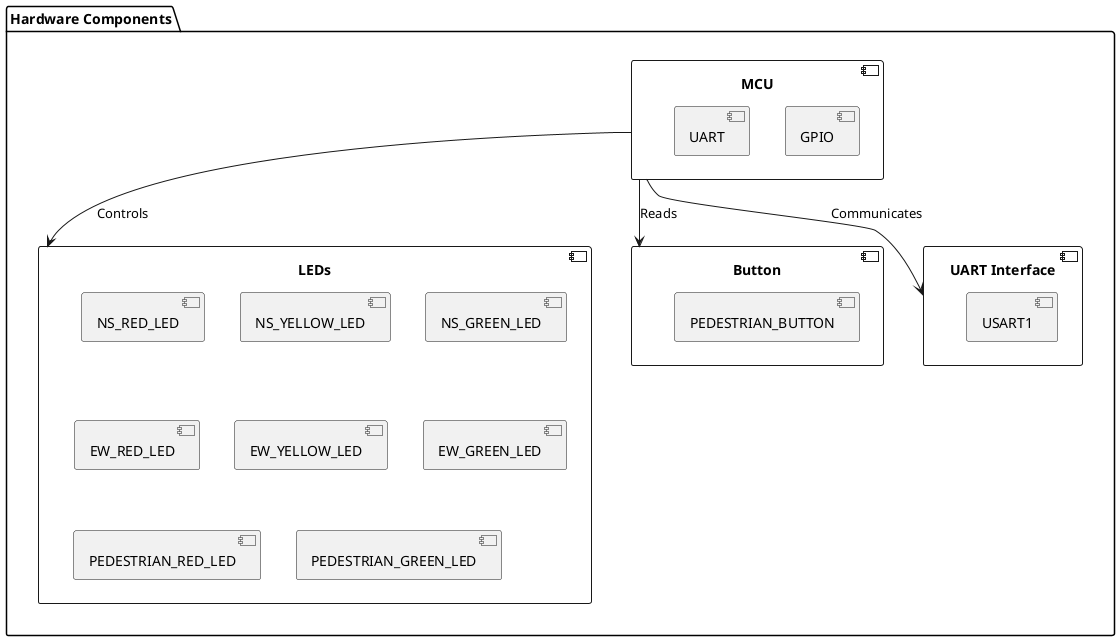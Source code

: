 @startuml
package "Hardware Components" {
    component "MCU" as MCU {
        component "GPIO" as GPIO
        component "UART" as UART
    }

    component "LEDs" as LEDs {
        component "NS_RED_LED" as NSRedLED
        component "NS_YELLOW_LED" as NSYellowLED
        component "NS_GREEN_LED" as NSGreenLED
        component "EW_RED_LED" as EWRedLED
        component "EW_YELLOW_LED" as EWYellowLED
        component "EW_GREEN_LED" as EWGreenLED
        component "PEDESTRIAN_RED_LED" as PedestrianRedLED
        component "PEDESTRIAN_GREEN_LED" as PedestrianGreenLED
    }

    component "Button" as Button {
        component "PEDESTRIAN_BUTTON" as PedestrianButton
    }

    component "UART Interface" as UARTInterface {
        component "USART1" as USART1
    }

    MCU --> LEDs : Controls
    MCU --> Button : Reads
    MCU --> UARTInterface : Communicates
}

@enduml